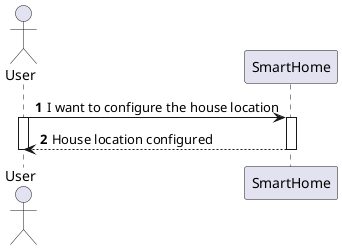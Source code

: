 @startuml
'https://plantuml.com/sequence-diagram
!pragma layout smetana

autonumber

actor "User" as User
participant "SmartHome" as SH


User -> SH : I want to configure the house location
activate User
activate SH

SH --> User : House location configured
deactivate SH
deactivate User



@enduml